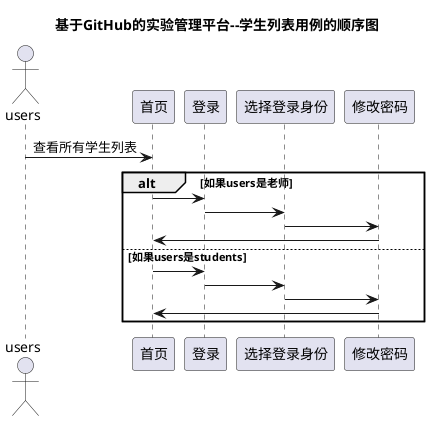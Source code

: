 @startuml

title 基于GitHub的实验管理平台--学生列表用例的顺序图

actor users

users -> 首页: 查看所有学生列表

alt 如果users是老师
    首页 -> 登录
    登录 -> 选择登录身份
	选择登录身份 -> 修改密码
    修改密码 -> 首页

else 如果users是students

    首页 -> 登录
        登录 -> 选择登录身份
    	选择登录身份 -> 修改密码
        修改密码 -> 首页

end



@enduml
